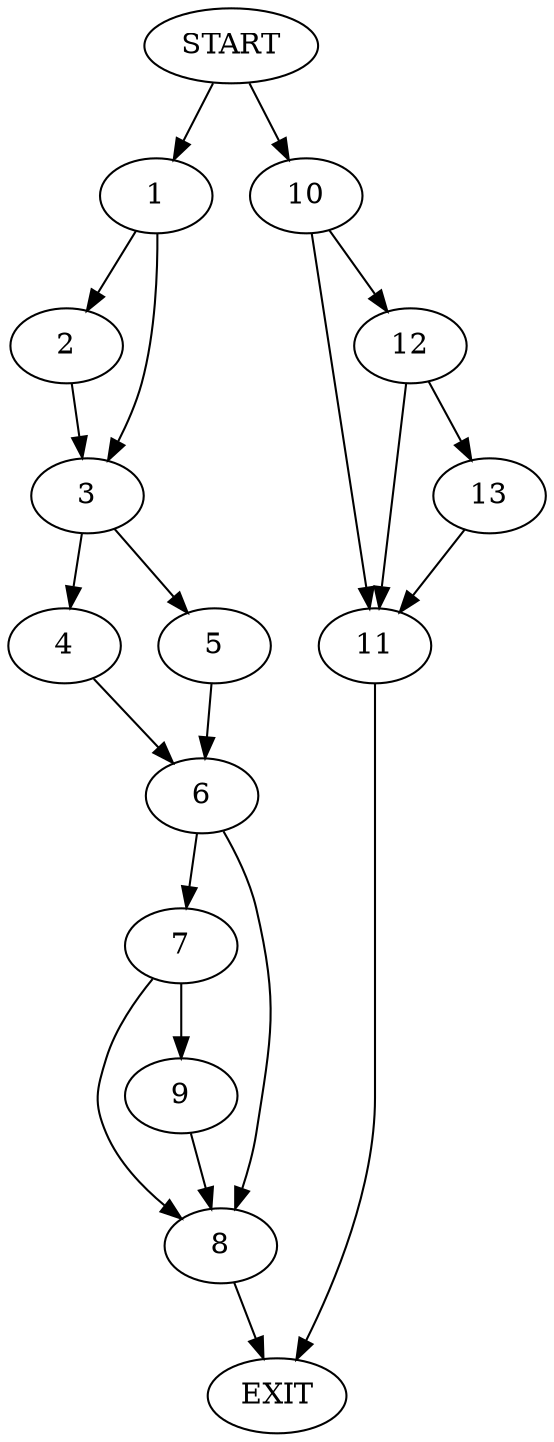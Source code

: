 digraph {
0 [label="START"]
14 [label="EXIT"]
0 -> 1
1 -> 2
1 -> 3
3 -> 4
3 -> 5
2 -> 3
5 -> 6
4 -> 6
6 -> 7
6 -> 8
7 -> 8
7 -> 9
8 -> 14
9 -> 8
0 -> 10
10 -> 11
10 -> 12
11 -> 14
12 -> 11
12 -> 13
13 -> 11
}
